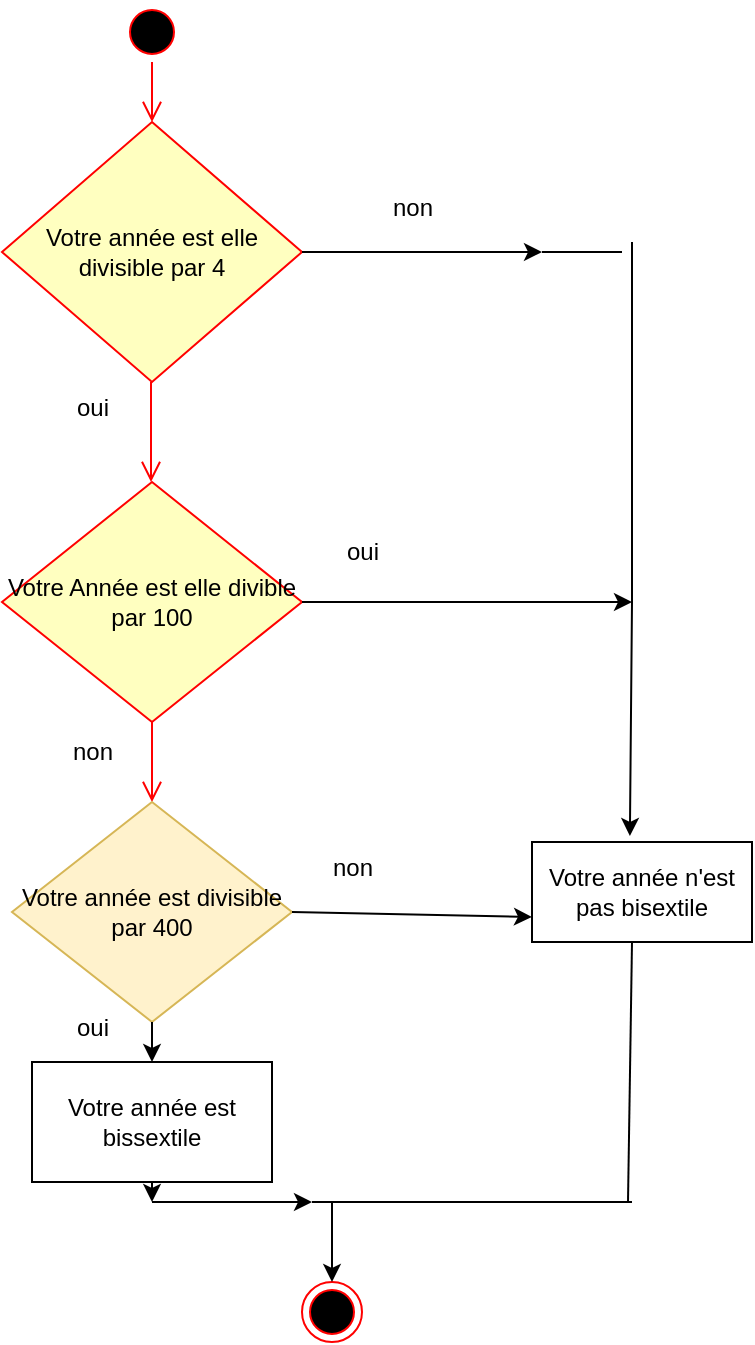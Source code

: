 <mxfile version="21.5.0" type="device">
  <diagram name="Page-1" id="s6RyFStk0DLegDsGYNxT">
    <mxGraphModel dx="639" dy="717" grid="1" gridSize="10" guides="1" tooltips="1" connect="1" arrows="1" fold="1" page="1" pageScale="1" pageWidth="827" pageHeight="1169" math="0" shadow="0">
      <root>
        <mxCell id="0" />
        <mxCell id="1" parent="0" />
        <mxCell id="GUVYdZcm8J257jYKCDbD-1" value="" style="ellipse;html=1;shape=startState;fillColor=#000000;strokeColor=#ff0000;" vertex="1" parent="1">
          <mxGeometry x="135" y="70" width="30" height="30" as="geometry" />
        </mxCell>
        <mxCell id="GUVYdZcm8J257jYKCDbD-2" value="" style="edgeStyle=orthogonalEdgeStyle;html=1;verticalAlign=bottom;endArrow=open;endSize=8;strokeColor=#ff0000;rounded=0;entryX=0.5;entryY=0;entryDx=0;entryDy=0;" edge="1" source="GUVYdZcm8J257jYKCDbD-1" parent="1" target="GUVYdZcm8J257jYKCDbD-4">
          <mxGeometry relative="1" as="geometry">
            <mxPoint x="155" y="130" as="targetPoint" />
          </mxGeometry>
        </mxCell>
        <mxCell id="GUVYdZcm8J257jYKCDbD-4" value="Votre année est elle divisible par 4" style="rhombus;whiteSpace=wrap;html=1;fontColor=#000000;fillColor=#ffffc0;strokeColor=#ff0000;" vertex="1" parent="1">
          <mxGeometry x="75" y="130" width="150" height="130" as="geometry" />
        </mxCell>
        <mxCell id="GUVYdZcm8J257jYKCDbD-6" value="" style="edgeStyle=orthogonalEdgeStyle;html=1;align=left;verticalAlign=top;endArrow=open;endSize=8;strokeColor=#ff0000;rounded=0;" edge="1" parent="1">
          <mxGeometry x="0.143" y="-30" relative="1" as="geometry">
            <mxPoint x="149.5" y="310" as="targetPoint" />
            <mxPoint x="149.5" y="300" as="sourcePoint" />
            <Array as="points">
              <mxPoint x="149.5" y="260" />
              <mxPoint x="149.5" y="260" />
            </Array>
            <mxPoint as="offset" />
          </mxGeometry>
        </mxCell>
        <mxCell id="GUVYdZcm8J257jYKCDbD-7" value="Votre année n&#39;est pas bisextile" style="html=1;whiteSpace=wrap;" vertex="1" parent="1">
          <mxGeometry x="340" y="490" width="110" height="50" as="geometry" />
        </mxCell>
        <mxCell id="GUVYdZcm8J257jYKCDbD-10" value="Votre Année est elle divible par 100" style="rhombus;whiteSpace=wrap;html=1;fontColor=#000000;fillColor=#ffffc0;strokeColor=#ff0000;" vertex="1" parent="1">
          <mxGeometry x="75" y="310" width="150" height="120" as="geometry" />
        </mxCell>
        <mxCell id="GUVYdZcm8J257jYKCDbD-12" value="" style="edgeStyle=orthogonalEdgeStyle;html=1;align=left;verticalAlign=top;endArrow=open;endSize=8;strokeColor=#ff0000;rounded=0;exitX=0.5;exitY=1;exitDx=0;exitDy=0;entryX=0.5;entryY=0;entryDx=0;entryDy=0;" edge="1" source="GUVYdZcm8J257jYKCDbD-10" parent="1" target="GUVYdZcm8J257jYKCDbD-22">
          <mxGeometry x="-1" y="120" relative="1" as="geometry">
            <mxPoint x="150" y="490" as="targetPoint" />
            <mxPoint x="155" y="460" as="sourcePoint" />
            <mxPoint x="-30" y="-80" as="offset" />
          </mxGeometry>
        </mxCell>
        <mxCell id="GUVYdZcm8J257jYKCDbD-16" value="" style="edgeStyle=orthogonalEdgeStyle;rounded=0;orthogonalLoop=1;jettySize=auto;html=1;" edge="1" parent="1" source="GUVYdZcm8J257jYKCDbD-14" target="GUVYdZcm8J257jYKCDbD-15">
          <mxGeometry relative="1" as="geometry" />
        </mxCell>
        <mxCell id="GUVYdZcm8J257jYKCDbD-14" value="" style="line;strokeWidth=1;fillColor=none;align=left;verticalAlign=middle;spacingTop=-1;spacingLeft=3;spacingRight=3;rotatable=0;labelPosition=right;points=[];portConstraint=eastwest;strokeColor=inherit;" vertex="1" parent="1">
          <mxGeometry x="225" y="191" width="40" height="8" as="geometry" />
        </mxCell>
        <mxCell id="GUVYdZcm8J257jYKCDbD-15" value="" style="line;strokeWidth=1;fillColor=none;align=left;verticalAlign=middle;spacingTop=-1;spacingLeft=3;spacingRight=3;rotatable=0;labelPosition=right;points=[];portConstraint=eastwest;strokeColor=inherit;" vertex="1" parent="1">
          <mxGeometry x="345" y="191" width="40" height="8" as="geometry" />
        </mxCell>
        <mxCell id="GUVYdZcm8J257jYKCDbD-18" value="" style="endArrow=classic;html=1;rounded=0;entryX=0.445;entryY=-0.06;entryDx=0;entryDy=0;entryPerimeter=0;" edge="1" parent="1" target="GUVYdZcm8J257jYKCDbD-7">
          <mxGeometry width="50" height="50" relative="1" as="geometry">
            <mxPoint x="390" y="190" as="sourcePoint" />
            <mxPoint x="420" y="470" as="targetPoint" />
            <Array as="points">
              <mxPoint x="390" y="370" />
            </Array>
          </mxGeometry>
        </mxCell>
        <mxCell id="GUVYdZcm8J257jYKCDbD-20" value="" style="endArrow=none;html=1;rounded=0;" edge="1" parent="1">
          <mxGeometry width="50" height="50" relative="1" as="geometry">
            <mxPoint x="388" y="670" as="sourcePoint" />
            <mxPoint x="390" y="540" as="targetPoint" />
          </mxGeometry>
        </mxCell>
        <mxCell id="GUVYdZcm8J257jYKCDbD-21" value="" style="endArrow=none;html=1;rounded=0;" edge="1" parent="1">
          <mxGeometry width="50" height="50" relative="1" as="geometry">
            <mxPoint x="390" y="670" as="sourcePoint" />
            <mxPoint x="230" y="670" as="targetPoint" />
          </mxGeometry>
        </mxCell>
        <mxCell id="GUVYdZcm8J257jYKCDbD-22" value="Votre année est divisible par 400" style="rhombus;whiteSpace=wrap;html=1;fillColor=#fff2cc;strokeColor=#d6b656;" vertex="1" parent="1">
          <mxGeometry x="80" y="470" width="140" height="110" as="geometry" />
        </mxCell>
        <mxCell id="GUVYdZcm8J257jYKCDbD-23" value="" style="endArrow=classic;html=1;rounded=0;exitX=1;exitY=0.5;exitDx=0;exitDy=0;entryX=0;entryY=0.75;entryDx=0;entryDy=0;" edge="1" parent="1" source="GUVYdZcm8J257jYKCDbD-22" target="GUVYdZcm8J257jYKCDbD-7">
          <mxGeometry width="50" height="50" relative="1" as="geometry">
            <mxPoint x="310" y="400" as="sourcePoint" />
            <mxPoint x="360" y="350" as="targetPoint" />
          </mxGeometry>
        </mxCell>
        <mxCell id="GUVYdZcm8J257jYKCDbD-24" value="non" style="text;html=1;align=center;verticalAlign=middle;resizable=0;points=[];autosize=1;strokeColor=none;fillColor=none;" vertex="1" parent="1">
          <mxGeometry x="230" y="488" width="40" height="30" as="geometry" />
        </mxCell>
        <mxCell id="GUVYdZcm8J257jYKCDbD-25" value="non" style="text;html=1;align=center;verticalAlign=middle;resizable=0;points=[];autosize=1;strokeColor=none;fillColor=none;glass=1;" vertex="1" parent="1">
          <mxGeometry x="100" y="430" width="40" height="30" as="geometry" />
        </mxCell>
        <mxCell id="GUVYdZcm8J257jYKCDbD-26" value="oui" style="text;html=1;align=center;verticalAlign=middle;resizable=0;points=[];autosize=1;strokeColor=none;fillColor=none;" vertex="1" parent="1">
          <mxGeometry x="235" y="330" width="40" height="30" as="geometry" />
        </mxCell>
        <mxCell id="GUVYdZcm8J257jYKCDbD-27" value="oui" style="text;html=1;align=center;verticalAlign=middle;resizable=0;points=[];autosize=1;strokeColor=none;fillColor=none;" vertex="1" parent="1">
          <mxGeometry x="100" y="258" width="40" height="30" as="geometry" />
        </mxCell>
        <mxCell id="GUVYdZcm8J257jYKCDbD-28" value="non" style="text;html=1;align=center;verticalAlign=middle;resizable=0;points=[];autosize=1;strokeColor=none;fillColor=none;" vertex="1" parent="1">
          <mxGeometry x="260" y="158" width="40" height="30" as="geometry" />
        </mxCell>
        <mxCell id="GUVYdZcm8J257jYKCDbD-29" value="" style="endArrow=classic;html=1;rounded=0;exitX=0.5;exitY=1;exitDx=0;exitDy=0;" edge="1" parent="1" source="GUVYdZcm8J257jYKCDbD-22" target="GUVYdZcm8J257jYKCDbD-31">
          <mxGeometry width="50" height="50" relative="1" as="geometry">
            <mxPoint x="310" y="400" as="sourcePoint" />
            <mxPoint x="150" y="600" as="targetPoint" />
          </mxGeometry>
        </mxCell>
        <mxCell id="GUVYdZcm8J257jYKCDbD-30" value="" style="endArrow=classic;html=1;rounded=0;" edge="1" parent="1">
          <mxGeometry width="50" height="50" relative="1" as="geometry">
            <mxPoint x="150" y="670" as="sourcePoint" />
            <mxPoint x="230" y="670" as="targetPoint" />
          </mxGeometry>
        </mxCell>
        <mxCell id="GUVYdZcm8J257jYKCDbD-31" value="Votre année est bissextile" style="rounded=0;whiteSpace=wrap;html=1;" vertex="1" parent="1">
          <mxGeometry x="90" y="600" width="120" height="60" as="geometry" />
        </mxCell>
        <mxCell id="GUVYdZcm8J257jYKCDbD-32" value="" style="endArrow=classic;html=1;rounded=0;exitX=0.5;exitY=1;exitDx=0;exitDy=0;" edge="1" parent="1" source="GUVYdZcm8J257jYKCDbD-31">
          <mxGeometry width="50" height="50" relative="1" as="geometry">
            <mxPoint x="310" y="400" as="sourcePoint" />
            <mxPoint x="150" y="670" as="targetPoint" />
          </mxGeometry>
        </mxCell>
        <mxCell id="GUVYdZcm8J257jYKCDbD-33" value="" style="ellipse;html=1;shape=endState;fillColor=#000000;strokeColor=#ff0000;" vertex="1" parent="1">
          <mxGeometry x="225" y="710" width="30" height="30" as="geometry" />
        </mxCell>
        <mxCell id="GUVYdZcm8J257jYKCDbD-34" value="" style="endArrow=classic;html=1;rounded=0;entryX=0.5;entryY=0;entryDx=0;entryDy=0;" edge="1" parent="1" target="GUVYdZcm8J257jYKCDbD-33">
          <mxGeometry width="50" height="50" relative="1" as="geometry">
            <mxPoint x="240" y="670" as="sourcePoint" />
            <mxPoint x="240" y="700" as="targetPoint" />
          </mxGeometry>
        </mxCell>
        <mxCell id="GUVYdZcm8J257jYKCDbD-35" value="oui" style="text;html=1;align=center;verticalAlign=middle;resizable=0;points=[];autosize=1;strokeColor=none;fillColor=none;" vertex="1" parent="1">
          <mxGeometry x="100" y="568" width="40" height="30" as="geometry" />
        </mxCell>
        <mxCell id="GUVYdZcm8J257jYKCDbD-36" value="" style="endArrow=classic;html=1;rounded=0;exitX=1;exitY=0.5;exitDx=0;exitDy=0;" edge="1" parent="1" source="GUVYdZcm8J257jYKCDbD-10">
          <mxGeometry width="50" height="50" relative="1" as="geometry">
            <mxPoint x="310" y="400" as="sourcePoint" />
            <mxPoint x="390" y="370" as="targetPoint" />
          </mxGeometry>
        </mxCell>
      </root>
    </mxGraphModel>
  </diagram>
</mxfile>
